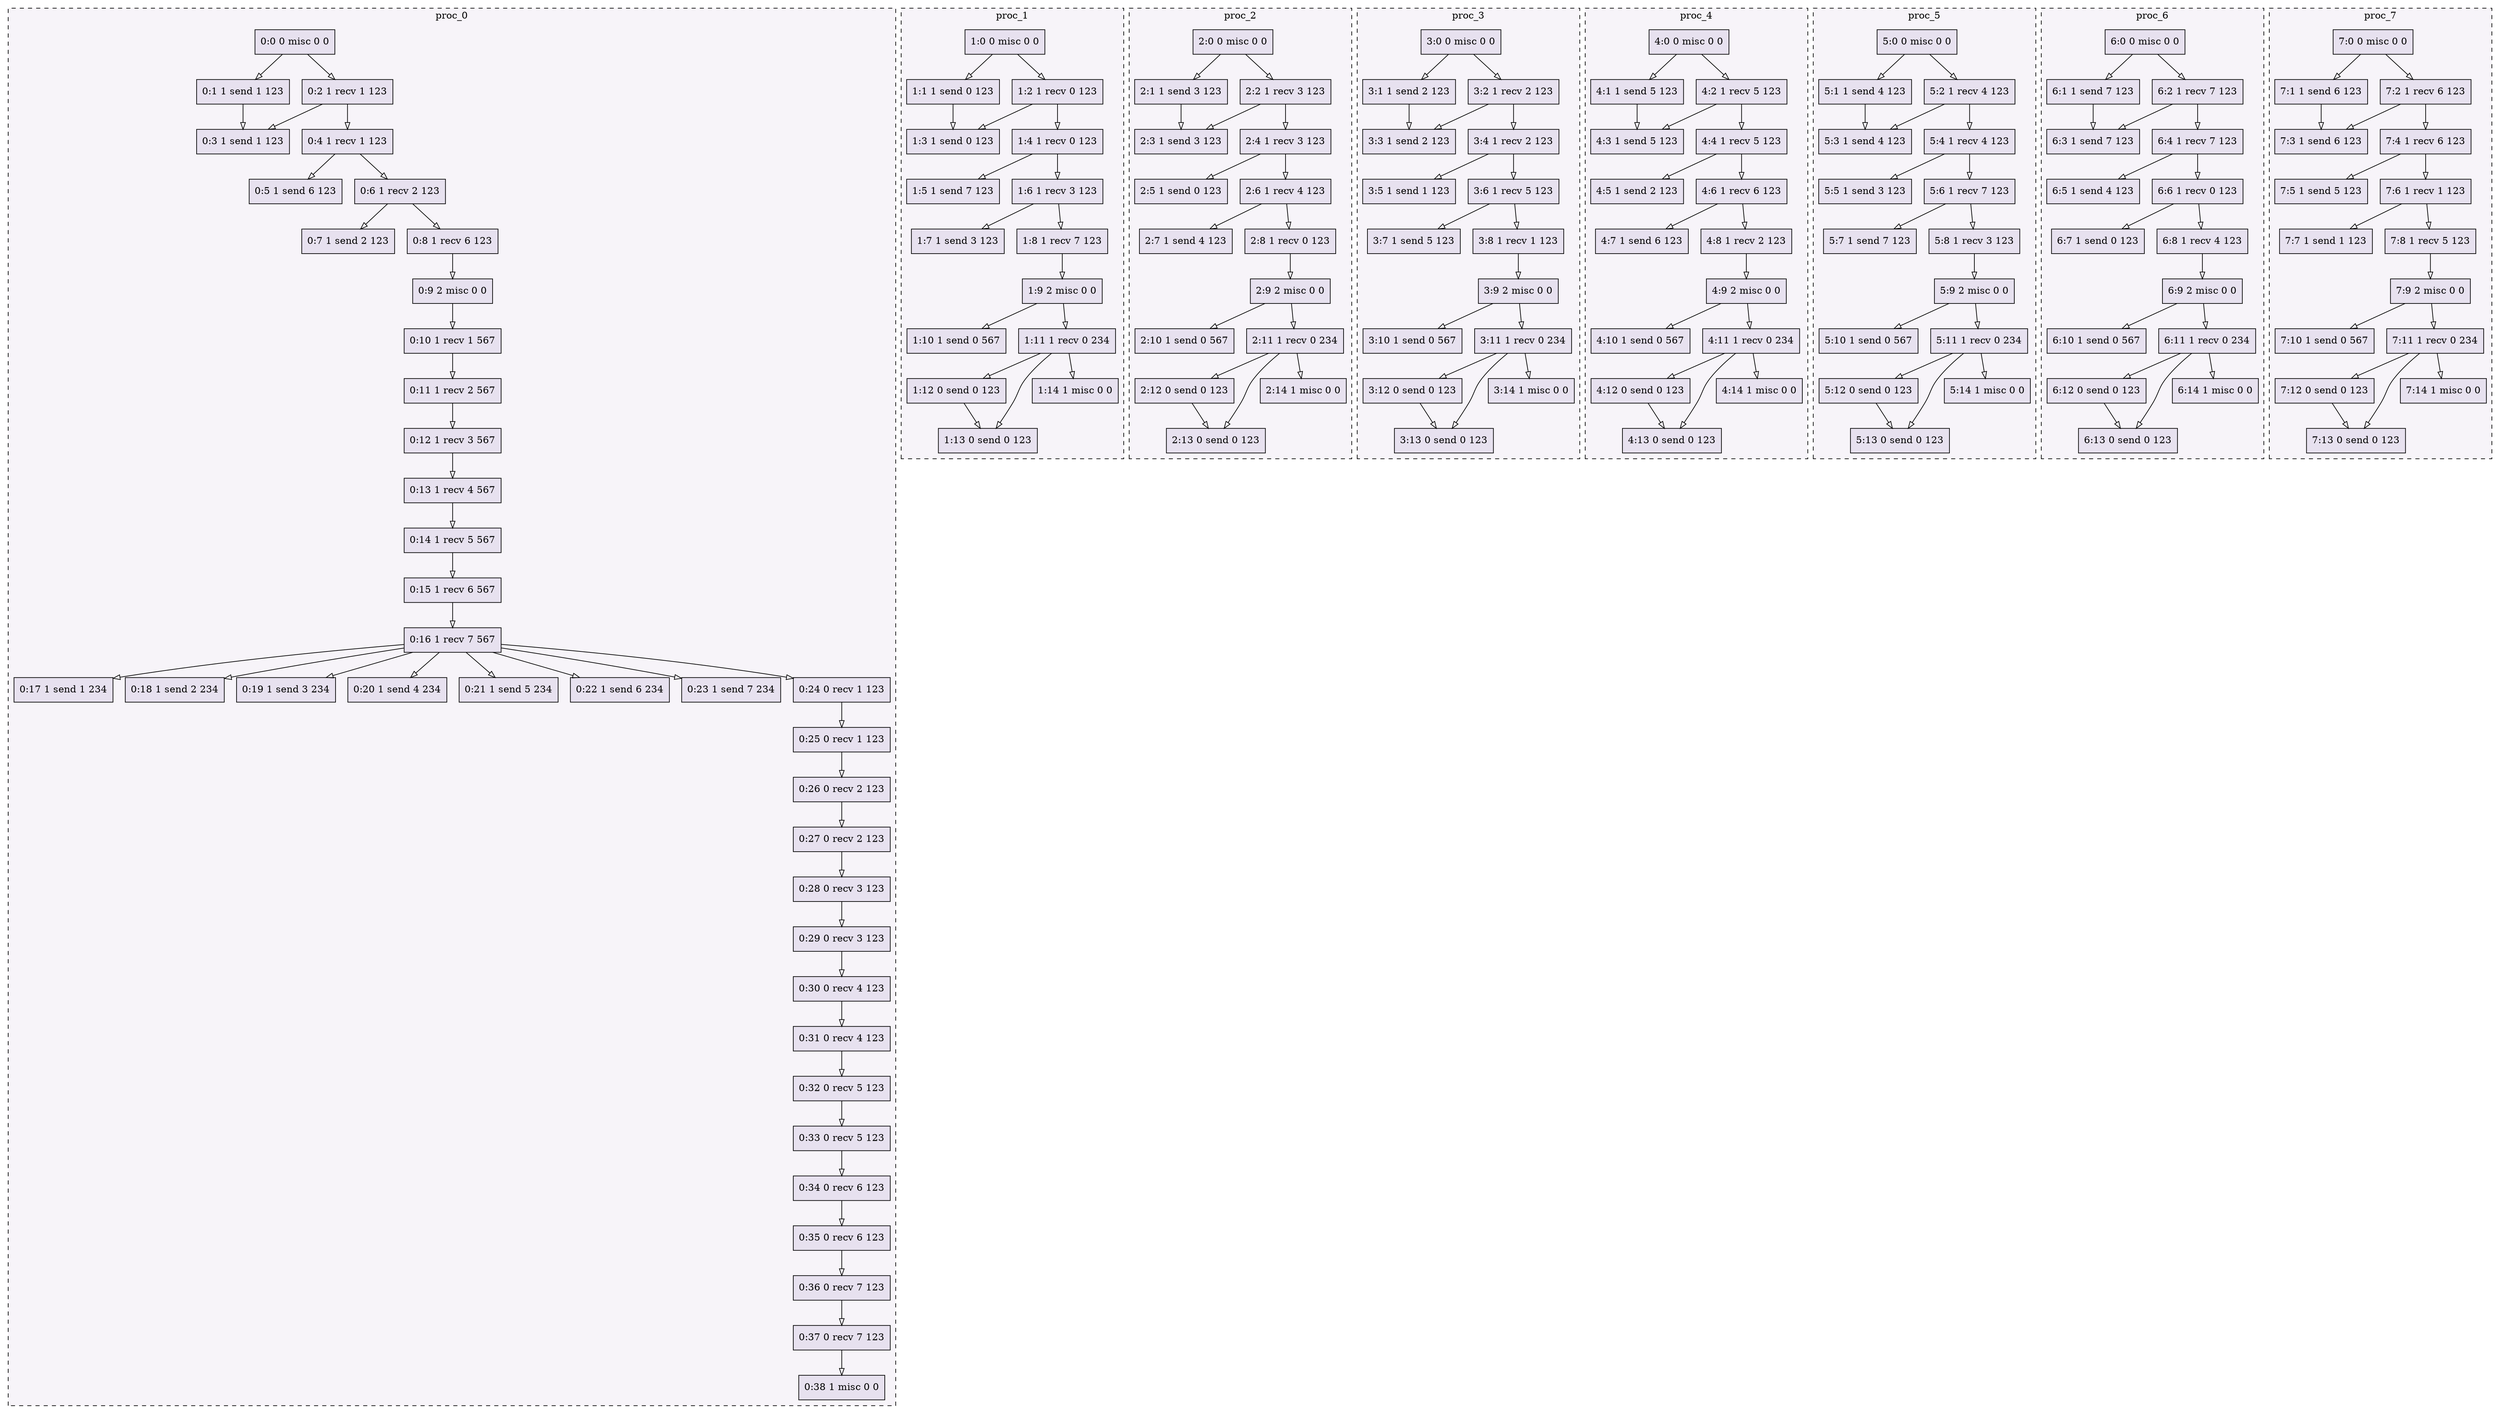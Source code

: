 digraph{node[shape=record style=filled colorscheme=purd9 fillcolor=2];subgraph cluster0{style=dashed;colorscheme=purd9;bgcolor=1;edge[arrowhead=empty];label=proc_0;0[label="0:0 0 misc 0 0"];1[label="0:1 1 send 1 123"];2[label="0:2 1 recv 1 123"];3[label="0:3 1 send 1 123"];4[label="0:4 1 recv 1 123"];5[label="0:5 1 send 6 123"];6[label="0:6 1 recv 2 123"];7[label="0:7 1 send 2 123"];8[label="0:8 1 recv 6 123"];9[label="0:9 2 misc 0 0"];10[label="0:10 1 recv 1 567"];11[label="0:11 1 recv 2 567"];12[label="0:12 1 recv 3 567"];13[label="0:13 1 recv 4 567"];14[label="0:14 1 recv 5 567"];15[label="0:15 1 recv 6 567"];16[label="0:16 1 recv 7 567"];17[label="0:17 1 send 1 234"];18[label="0:18 1 send 2 234"];19[label="0:19 1 send 3 234"];20[label="0:20 1 send 4 234"];21[label="0:21 1 send 5 234"];22[label="0:22 1 send 6 234"];23[label="0:23 1 send 7 234"];24[label="0:24 0 recv 1 123"];25[label="0:25 0 recv 1 123"];26[label="0:26 0 recv 2 123"];27[label="0:27 0 recv 2 123"];28[label="0:28 0 recv 3 123"];29[label="0:29 0 recv 3 123"];30[label="0:30 0 recv 4 123"];31[label="0:31 0 recv 4 123"];32[label="0:32 0 recv 5 123"];33[label="0:33 0 recv 5 123"];34[label="0:34 0 recv 6 123"];35[label="0:35 0 recv 6 123"];36[label="0:36 0 recv 7 123"];37[label="0:37 0 recv 7 123"];38[label="0:38 1 misc 0 0"];0->1;0->2;2->3;1->3;2->4;4->5;4->6;6->7;6->8;8->9;9->10;10->11;11->12;12->13;13->14;14->15;15->16;16->17;16->18;16->19;16->20;16->21;16->22;16->23;16->24;24->25;25->26;26->27;27->28;28->29;29->30;30->31;31->32;32->33;33->34;34->35;35->36;36->37;37->38;}subgraph cluster1{style=dashed;colorscheme=purd9;bgcolor=1;edge[arrowhead=empty];label=proc_1;39[label="1:0 0 misc 0 0"];40[label="1:1 1 send 0 123"];41[label="1:2 1 recv 0 123"];42[label="1:3 1 send 0 123"];43[label="1:4 1 recv 0 123"];44[label="1:5 1 send 7 123"];45[label="1:6 1 recv 3 123"];46[label="1:7 1 send 3 123"];47[label="1:8 1 recv 7 123"];48[label="1:9 2 misc 0 0"];49[label="1:10 1 send 0 567"];50[label="1:11 1 recv 0 234"];51[label="1:12 0 send 0 123"];52[label="1:13 0 send 0 123"];53[label="1:14 1 misc 0 0"];39->40;39->41;41->42;40->42;41->43;43->44;43->45;45->46;45->47;47->48;48->49;48->50;50->51;51->52;50->52;50->53;}subgraph cluster2{style=dashed;colorscheme=purd9;bgcolor=1;edge[arrowhead=empty];label=proc_2;54[label="2:0 0 misc 0 0"];55[label="2:1 1 send 3 123"];56[label="2:2 1 recv 3 123"];57[label="2:3 1 send 3 123"];58[label="2:4 1 recv 3 123"];59[label="2:5 1 send 0 123"];60[label="2:6 1 recv 4 123"];61[label="2:7 1 send 4 123"];62[label="2:8 1 recv 0 123"];63[label="2:9 2 misc 0 0"];64[label="2:10 1 send 0 567"];65[label="2:11 1 recv 0 234"];66[label="2:12 0 send 0 123"];67[label="2:13 0 send 0 123"];68[label="2:14 1 misc 0 0"];54->55;54->56;56->57;55->57;56->58;58->59;58->60;60->61;60->62;62->63;63->64;63->65;65->66;66->67;65->67;65->68;}subgraph cluster3{style=dashed;colorscheme=purd9;bgcolor=1;edge[arrowhead=empty];label=proc_3;69[label="3:0 0 misc 0 0"];70[label="3:1 1 send 2 123"];71[label="3:2 1 recv 2 123"];72[label="3:3 1 send 2 123"];73[label="3:4 1 recv 2 123"];74[label="3:5 1 send 1 123"];75[label="3:6 1 recv 5 123"];76[label="3:7 1 send 5 123"];77[label="3:8 1 recv 1 123"];78[label="3:9 2 misc 0 0"];79[label="3:10 1 send 0 567"];80[label="3:11 1 recv 0 234"];81[label="3:12 0 send 0 123"];82[label="3:13 0 send 0 123"];83[label="3:14 1 misc 0 0"];69->70;69->71;71->72;70->72;71->73;73->74;73->75;75->76;75->77;77->78;78->79;78->80;80->81;81->82;80->82;80->83;}subgraph cluster4{style=dashed;colorscheme=purd9;bgcolor=1;edge[arrowhead=empty];label=proc_4;84[label="4:0 0 misc 0 0"];85[label="4:1 1 send 5 123"];86[label="4:2 1 recv 5 123"];87[label="4:3 1 send 5 123"];88[label="4:4 1 recv 5 123"];89[label="4:5 1 send 2 123"];90[label="4:6 1 recv 6 123"];91[label="4:7 1 send 6 123"];92[label="4:8 1 recv 2 123"];93[label="4:9 2 misc 0 0"];94[label="4:10 1 send 0 567"];95[label="4:11 1 recv 0 234"];96[label="4:12 0 send 0 123"];97[label="4:13 0 send 0 123"];98[label="4:14 1 misc 0 0"];84->85;84->86;86->87;85->87;86->88;88->89;88->90;90->91;90->92;92->93;93->94;93->95;95->96;96->97;95->97;95->98;}subgraph cluster5{style=dashed;colorscheme=purd9;bgcolor=1;edge[arrowhead=empty];label=proc_5;99[label="5:0 0 misc 0 0"];100[label="5:1 1 send 4 123"];101[label="5:2 1 recv 4 123"];102[label="5:3 1 send 4 123"];103[label="5:4 1 recv 4 123"];104[label="5:5 1 send 3 123"];105[label="5:6 1 recv 7 123"];106[label="5:7 1 send 7 123"];107[label="5:8 1 recv 3 123"];108[label="5:9 2 misc 0 0"];109[label="5:10 1 send 0 567"];110[label="5:11 1 recv 0 234"];111[label="5:12 0 send 0 123"];112[label="5:13 0 send 0 123"];113[label="5:14 1 misc 0 0"];99->100;99->101;101->102;100->102;101->103;103->104;103->105;105->106;105->107;107->108;108->109;108->110;110->111;111->112;110->112;110->113;}subgraph cluster6{style=dashed;colorscheme=purd9;bgcolor=1;edge[arrowhead=empty];label=proc_6;114[label="6:0 0 misc 0 0"];115[label="6:1 1 send 7 123"];116[label="6:2 1 recv 7 123"];117[label="6:3 1 send 7 123"];118[label="6:4 1 recv 7 123"];119[label="6:5 1 send 4 123"];120[label="6:6 1 recv 0 123"];121[label="6:7 1 send 0 123"];122[label="6:8 1 recv 4 123"];123[label="6:9 2 misc 0 0"];124[label="6:10 1 send 0 567"];125[label="6:11 1 recv 0 234"];126[label="6:12 0 send 0 123"];127[label="6:13 0 send 0 123"];128[label="6:14 1 misc 0 0"];114->115;114->116;116->117;115->117;116->118;118->119;118->120;120->121;120->122;122->123;123->124;123->125;125->126;126->127;125->127;125->128;}subgraph cluster7{style=dashed;colorscheme=purd9;bgcolor=1;edge[arrowhead=empty];label=proc_7;129[label="7:0 0 misc 0 0"];130[label="7:1 1 send 6 123"];131[label="7:2 1 recv 6 123"];132[label="7:3 1 send 6 123"];133[label="7:4 1 recv 6 123"];134[label="7:5 1 send 5 123"];135[label="7:6 1 recv 1 123"];136[label="7:7 1 send 1 123"];137[label="7:8 1 recv 5 123"];138[label="7:9 2 misc 0 0"];139[label="7:10 1 send 0 567"];140[label="7:11 1 recv 0 234"];141[label="7:12 0 send 0 123"];142[label="7:13 0 send 0 123"];143[label="7:14 1 misc 0 0"];129->130;129->131;131->132;130->132;131->133;133->134;133->135;135->136;135->137;137->138;138->139;138->140;140->141;141->142;140->142;140->143;}}